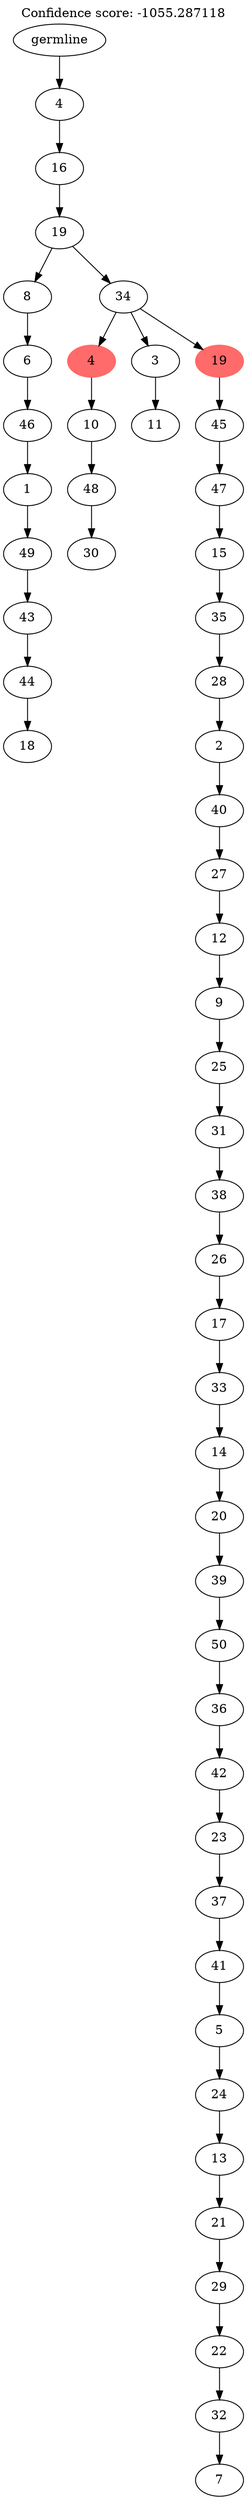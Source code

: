 digraph g {
	"51" -> "52";
	"52" [label="18"];
	"50" -> "51";
	"51" [label="44"];
	"49" -> "50";
	"50" [label="43"];
	"48" -> "49";
	"49" [label="49"];
	"47" -> "48";
	"48" [label="1"];
	"46" -> "47";
	"47" [label="46"];
	"45" -> "46";
	"46" [label="6"];
	"43" -> "44";
	"44" [label="30"];
	"42" -> "43";
	"43" [label="48"];
	"41" -> "42";
	"42" [label="10"];
	"39" -> "40";
	"40" [label="11"];
	"37" -> "38";
	"38" [label="7"];
	"36" -> "37";
	"37" [label="32"];
	"35" -> "36";
	"36" [label="22"];
	"34" -> "35";
	"35" [label="29"];
	"33" -> "34";
	"34" [label="21"];
	"32" -> "33";
	"33" [label="13"];
	"31" -> "32";
	"32" [label="24"];
	"30" -> "31";
	"31" [label="5"];
	"29" -> "30";
	"30" [label="41"];
	"28" -> "29";
	"29" [label="37"];
	"27" -> "28";
	"28" [label="23"];
	"26" -> "27";
	"27" [label="42"];
	"25" -> "26";
	"26" [label="36"];
	"24" -> "25";
	"25" [label="50"];
	"23" -> "24";
	"24" [label="39"];
	"22" -> "23";
	"23" [label="20"];
	"21" -> "22";
	"22" [label="14"];
	"20" -> "21";
	"21" [label="33"];
	"19" -> "20";
	"20" [label="17"];
	"18" -> "19";
	"19" [label="26"];
	"17" -> "18";
	"18" [label="38"];
	"16" -> "17";
	"17" [label="31"];
	"15" -> "16";
	"16" [label="25"];
	"14" -> "15";
	"15" [label="9"];
	"13" -> "14";
	"14" [label="12"];
	"12" -> "13";
	"13" [label="27"];
	"11" -> "12";
	"12" [label="40"];
	"10" -> "11";
	"11" [label="2"];
	"9" -> "10";
	"10" [label="28"];
	"8" -> "9";
	"9" [label="35"];
	"7" -> "8";
	"8" [label="15"];
	"6" -> "7";
	"7" [label="47"];
	"5" -> "6";
	"6" [label="45"];
	"4" -> "5";
	"5" [color=indianred1, style=filled, label="19"];
	"4" -> "39";
	"39" [label="3"];
	"4" -> "41";
	"41" [color=indianred1, style=filled, label="4"];
	"3" -> "4";
	"4" [label="34"];
	"3" -> "45";
	"45" [label="8"];
	"2" -> "3";
	"3" [label="19"];
	"1" -> "2";
	"2" [label="16"];
	"0" -> "1";
	"1" [label="4"];
	"0" [label="germline"];
	labelloc="t";
	label="Confidence score: -1055.287118";
}
